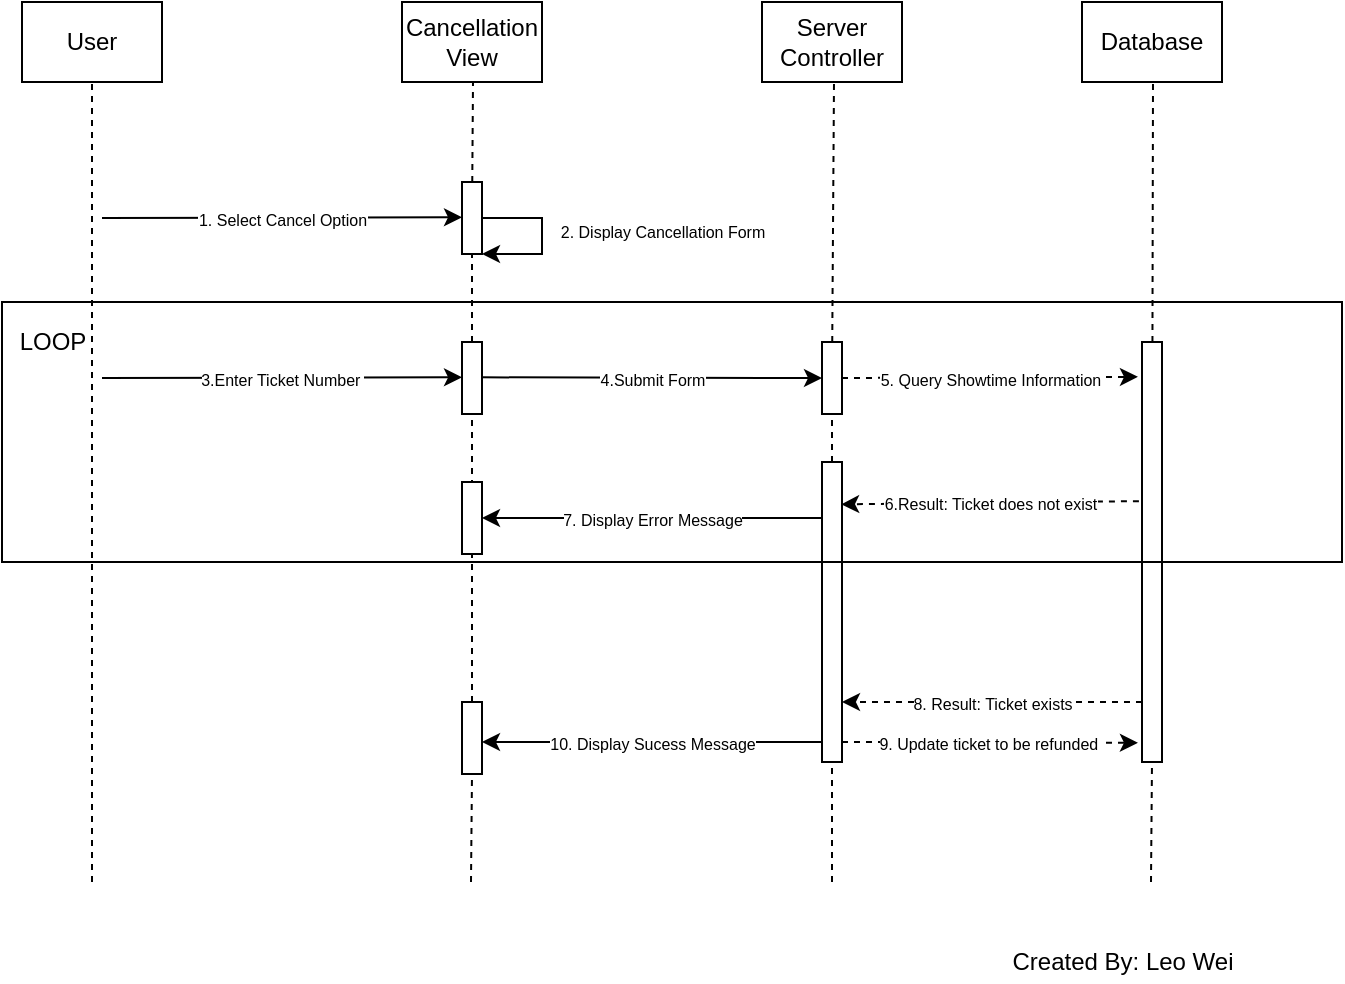 <mxfile>
    <diagram id="6wMht5VaFnym7jWv0Ua-" name="Page-1">
        <mxGraphModel dx="878" dy="733" grid="1" gridSize="10" guides="0" tooltips="1" connect="1" arrows="1" fold="1" page="1" pageScale="1" pageWidth="850" pageHeight="1100" background="#ffffff" math="0" shadow="0">
            <root>
                <mxCell id="0"/>
                <mxCell id="1" parent="0"/>
                <mxCell id="3" value="User" style="rounded=0;whiteSpace=wrap;html=1;fontColor=#000000;strokeColor=#000000;fillColor=#FFFFFF;" parent="1" vertex="1">
                    <mxGeometry x="20" y="50" width="70" height="40" as="geometry"/>
                </mxCell>
                <mxCell id="5" value="Cancellation View" style="rounded=0;whiteSpace=wrap;html=1;fontColor=#000000;strokeColor=#000000;fillColor=#FFFFFF;" parent="1" vertex="1">
                    <mxGeometry x="210" y="50" width="70" height="40" as="geometry"/>
                </mxCell>
                <mxCell id="6" value="" style="endArrow=none;dashed=1;html=1;fontColor=#000000;strokeColor=#000000;entryX=0.5;entryY=1;entryDx=0;entryDy=0;startArrow=none;" parent="1" source="17" edge="1">
                    <mxGeometry width="50" height="50" relative="1" as="geometry">
                        <mxPoint x="244.5" y="490" as="sourcePoint"/>
                        <mxPoint x="245.5" y="90" as="targetPoint"/>
                    </mxGeometry>
                </mxCell>
                <mxCell id="7" value="Server Controller" style="rounded=0;whiteSpace=wrap;html=1;fontColor=#000000;strokeColor=#000000;fillColor=#FFFFFF;" parent="1" vertex="1">
                    <mxGeometry x="390" y="50" width="70" height="40" as="geometry"/>
                </mxCell>
                <mxCell id="8" value="" style="endArrow=none;dashed=1;html=1;fontColor=#000000;strokeColor=#000000;entryX=0.5;entryY=1;entryDx=0;entryDy=0;startArrow=none;" parent="1" source="30" edge="1">
                    <mxGeometry width="50" height="50" relative="1" as="geometry">
                        <mxPoint x="425" y="490" as="sourcePoint"/>
                        <mxPoint x="426" y="90" as="targetPoint"/>
                    </mxGeometry>
                </mxCell>
                <mxCell id="9" value="Database" style="rounded=0;whiteSpace=wrap;html=1;fontColor=#000000;strokeColor=#000000;fillColor=#FFFFFF;" parent="1" vertex="1">
                    <mxGeometry x="550" y="50" width="70" height="40" as="geometry"/>
                </mxCell>
                <mxCell id="10" value="" style="endArrow=none;dashed=1;html=1;fontColor=#000000;strokeColor=#000000;entryX=0.5;entryY=1;entryDx=0;entryDy=0;startArrow=none;" parent="1" source="33" edge="1">
                    <mxGeometry width="50" height="50" relative="1" as="geometry">
                        <mxPoint x="584.5" y="490" as="sourcePoint"/>
                        <mxPoint x="585.5" y="90" as="targetPoint"/>
                    </mxGeometry>
                </mxCell>
                <mxCell id="13" value="" style="endArrow=none;dashed=1;html=1;fontColor=#000000;strokeColor=#000000;entryX=0.5;entryY=1;entryDx=0;entryDy=0;" parent="1" target="3" edge="1">
                    <mxGeometry width="50" height="50" relative="1" as="geometry">
                        <mxPoint x="55" y="490" as="sourcePoint"/>
                        <mxPoint x="65" y="156" as="targetPoint"/>
                    </mxGeometry>
                </mxCell>
                <mxCell id="24" style="edgeStyle=none;html=1;fontColor=#000000;strokeColor=#000000;entryX=1;entryY=1;entryDx=0;entryDy=0;rounded=0;" parent="1" source="17" target="17" edge="1">
                    <mxGeometry relative="1" as="geometry">
                        <mxPoint x="245" y="190" as="targetPoint"/>
                        <Array as="points">
                            <mxPoint x="280" y="158"/>
                            <mxPoint x="280" y="176"/>
                        </Array>
                    </mxGeometry>
                </mxCell>
                <mxCell id="25" value="&lt;span style=&quot;&quot;&gt;&lt;font style=&quot;font-size: 8px&quot;&gt;2. Display Cancellation Form&lt;/font&gt;&lt;br&gt;&lt;/span&gt;" style="edgeLabel;html=1;align=center;verticalAlign=middle;resizable=0;points=[];fontColor=#000000;spacing=0;labelBackgroundColor=none;" parent="24" vertex="1" connectable="0">
                    <mxGeometry x="-0.081" y="-2" relative="1" as="geometry">
                        <mxPoint x="62" as="offset"/>
                    </mxGeometry>
                </mxCell>
                <mxCell id="17" value="" style="rounded=0;whiteSpace=wrap;html=1;fontColor=#000000;strokeColor=#000000;fillColor=#FFFFFF;" parent="1" vertex="1">
                    <mxGeometry x="240" y="140" width="10" height="36" as="geometry"/>
                </mxCell>
                <mxCell id="18" value="" style="endArrow=none;dashed=1;html=1;fontColor=#000000;strokeColor=#000000;entryX=0.5;entryY=1;entryDx=0;entryDy=0;startArrow=none;" parent="1" source="46" target="17" edge="1">
                    <mxGeometry width="50" height="50" relative="1" as="geometry">
                        <mxPoint x="244.5" y="490" as="sourcePoint"/>
                        <mxPoint x="245.5" y="90" as="targetPoint"/>
                    </mxGeometry>
                </mxCell>
                <mxCell id="23" value="&lt;font style=&quot;font-size: 8px&quot;&gt;1. Select Cancel Option&lt;/font&gt;" style="endArrow=classic;html=1;labelBackgroundColor=#FFFFFF;fontColor=#000000;strokeColor=#000000;entryX=0;entryY=0;entryDx=0;entryDy=0;" parent="1" edge="1">
                    <mxGeometry width="50" height="50" relative="1" as="geometry">
                        <mxPoint x="60" y="158" as="sourcePoint"/>
                        <mxPoint x="240" y="157.64" as="targetPoint"/>
                        <mxPoint as="offset"/>
                    </mxGeometry>
                </mxCell>
                <mxCell id="26" value="&lt;font style=&quot;font-size: 8px&quot;&gt;3.Enter Ticket Number&amp;nbsp;&lt;/font&gt;" style="endArrow=classic;html=1;labelBackgroundColor=#FFFFFF;fontColor=#000000;strokeColor=#000000;entryX=0;entryY=0;entryDx=0;entryDy=0;" parent="1" edge="1">
                    <mxGeometry width="50" height="50" relative="1" as="geometry">
                        <mxPoint x="60" y="238.02" as="sourcePoint"/>
                        <mxPoint x="240" y="237.66" as="targetPoint"/>
                        <mxPoint as="offset"/>
                    </mxGeometry>
                </mxCell>
                <mxCell id="28" value="" style="rounded=0;whiteSpace=wrap;html=1;fontColor=#000000;strokeColor=#000000;fillColor=#FFFFFF;" parent="1" vertex="1">
                    <mxGeometry x="240" y="220" width="10" height="36" as="geometry"/>
                </mxCell>
                <mxCell id="29" value="&lt;font style=&quot;font-size: 8px&quot;&gt;4.Submit Form&lt;/font&gt;" style="endArrow=classic;html=1;labelBackgroundColor=#FFFFFF;fontColor=#000000;strokeColor=#000000;entryX=0;entryY=0.5;entryDx=0;entryDy=0;" parent="1" target="30" edge="1">
                    <mxGeometry width="50" height="50" relative="1" as="geometry">
                        <mxPoint x="250" y="237.66" as="sourcePoint"/>
                        <mxPoint x="390" y="237.66" as="targetPoint"/>
                        <mxPoint as="offset"/>
                    </mxGeometry>
                </mxCell>
                <mxCell id="30" value="" style="rounded=0;whiteSpace=wrap;html=1;fontColor=#000000;strokeColor=#000000;fillColor=#FFFFFF;" parent="1" vertex="1">
                    <mxGeometry x="420" y="220" width="10" height="36" as="geometry"/>
                </mxCell>
                <mxCell id="31" value="" style="endArrow=none;dashed=1;html=1;fontColor=#000000;strokeColor=#000000;entryX=0.5;entryY=1;entryDx=0;entryDy=0;startArrow=none;" parent="1" source="36" target="30" edge="1">
                    <mxGeometry width="50" height="50" relative="1" as="geometry">
                        <mxPoint x="425" y="490" as="sourcePoint"/>
                        <mxPoint x="426" y="90" as="targetPoint"/>
                    </mxGeometry>
                </mxCell>
                <mxCell id="32" value="&lt;font style=&quot;font-size: 8px&quot;&gt;5. Query Showtime Information&lt;/font&gt;" style="endArrow=classic;html=1;labelBackgroundColor=#FFFFFF;fontColor=#000000;strokeColor=#000000;entryX=-0.203;entryY=0.083;entryDx=0;entryDy=0;dashed=1;entryPerimeter=0;" parent="1" target="33" edge="1">
                    <mxGeometry width="50" height="50" relative="1" as="geometry">
                        <mxPoint x="430" y="238" as="sourcePoint"/>
                        <mxPoint x="570" y="240" as="targetPoint"/>
                        <mxPoint as="offset"/>
                    </mxGeometry>
                </mxCell>
                <mxCell id="33" value="" style="rounded=0;whiteSpace=wrap;html=1;fontColor=#000000;strokeColor=#000000;fillColor=#FFFFFF;" parent="1" vertex="1">
                    <mxGeometry x="580" y="220" width="10" height="210" as="geometry"/>
                </mxCell>
                <mxCell id="34" value="" style="endArrow=none;dashed=1;html=1;fontColor=#000000;strokeColor=#000000;entryX=0.5;entryY=1;entryDx=0;entryDy=0;" parent="1" target="33" edge="1">
                    <mxGeometry width="50" height="50" relative="1" as="geometry">
                        <mxPoint x="584.5" y="490.0" as="sourcePoint"/>
                        <mxPoint x="585.5" y="90" as="targetPoint"/>
                    </mxGeometry>
                </mxCell>
                <mxCell id="36" value="" style="rounded=0;whiteSpace=wrap;html=1;fontColor=#000000;strokeColor=#000000;fillColor=#FFFFFF;" parent="1" vertex="1">
                    <mxGeometry x="420" y="280" width="10" height="150" as="geometry"/>
                </mxCell>
                <mxCell id="37" value="" style="endArrow=none;dashed=1;html=1;fontColor=#000000;strokeColor=#000000;entryX=0.5;entryY=1;entryDx=0;entryDy=0;" parent="1" target="36" edge="1">
                    <mxGeometry width="50" height="50" relative="1" as="geometry">
                        <mxPoint x="425" y="490" as="sourcePoint"/>
                        <mxPoint x="425" y="256" as="targetPoint"/>
                    </mxGeometry>
                </mxCell>
                <mxCell id="38" value="&lt;span style=&quot;font-size: 8px&quot;&gt;6.Result: Ticket does not exist&lt;/span&gt;" style="endArrow=classic;html=1;labelBackgroundColor=#FFFFFF;fontColor=#000000;strokeColor=#000000;entryX=0.957;entryY=0.141;entryDx=0;entryDy=0;dashed=1;entryPerimeter=0;exitX=-0.154;exitY=0.379;exitDx=0;exitDy=0;exitPerimeter=0;" parent="1" source="33" target="36" edge="1">
                    <mxGeometry width="50" height="50" relative="1" as="geometry">
                        <mxPoint x="440" y="320.57" as="sourcePoint"/>
                        <mxPoint x="587.97" y="320.0" as="targetPoint"/>
                        <mxPoint as="offset"/>
                    </mxGeometry>
                </mxCell>
                <mxCell id="39" value="" style="rounded=0;whiteSpace=wrap;html=1;strokeColor=default;fillColor=none;" parent="1" vertex="1">
                    <mxGeometry x="10" y="200" width="670" height="130" as="geometry"/>
                </mxCell>
                <mxCell id="40" value="LOOP" style="text;html=1;align=center;verticalAlign=middle;resizable=0;points=[];autosize=1;strokeColor=none;fillColor=none;fontColor=#000000;" parent="1" vertex="1">
                    <mxGeometry x="10" y="210" width="50" height="20" as="geometry"/>
                </mxCell>
                <mxCell id="41" value="" style="rounded=0;whiteSpace=wrap;html=1;fontColor=#000000;strokeColor=#000000;fillColor=#FFFFFF;" parent="1" vertex="1">
                    <mxGeometry x="240" y="290" width="10" height="36" as="geometry"/>
                </mxCell>
                <mxCell id="45" value="&lt;font style=&quot;font-size: 8px&quot;&gt;7. Display Error Message&lt;/font&gt;" style="endArrow=classic;html=1;labelBackgroundColor=#FFFFFF;fontColor=#000000;strokeColor=#000000;entryX=1;entryY=0.5;entryDx=0;entryDy=0;exitX=0;exitY=0.187;exitDx=0;exitDy=0;exitPerimeter=0;" parent="1" source="36" target="41" edge="1">
                    <mxGeometry width="50" height="50" relative="1" as="geometry">
                        <mxPoint x="260" y="370.0" as="sourcePoint"/>
                        <mxPoint x="430" y="370.34" as="targetPoint"/>
                        <mxPoint as="offset"/>
                    </mxGeometry>
                </mxCell>
                <mxCell id="46" value="" style="rounded=0;whiteSpace=wrap;html=1;fontColor=#000000;strokeColor=#000000;fillColor=#FFFFFF;" parent="1" vertex="1">
                    <mxGeometry x="240" y="400" width="10" height="36" as="geometry"/>
                </mxCell>
                <mxCell id="47" value="" style="endArrow=none;dashed=1;html=1;fontColor=#000000;strokeColor=#000000;entryX=0.5;entryY=1;entryDx=0;entryDy=0;" parent="1" target="46" edge="1">
                    <mxGeometry width="50" height="50" relative="1" as="geometry">
                        <mxPoint x="244.5" y="490" as="sourcePoint"/>
                        <mxPoint x="245" y="176" as="targetPoint"/>
                    </mxGeometry>
                </mxCell>
                <mxCell id="50" value="&lt;font style=&quot;font-size: 8px&quot;&gt;10. Display Sucess Message&lt;/font&gt;" style="endArrow=classic;html=1;labelBackgroundColor=#FFFFFF;fontColor=#000000;strokeColor=#000000;entryX=1;entryY=0.5;entryDx=0;entryDy=0;exitX=0;exitY=0.187;exitDx=0;exitDy=0;exitPerimeter=0;" parent="1" edge="1">
                    <mxGeometry width="50" height="50" relative="1" as="geometry">
                        <mxPoint x="420" y="420.05" as="sourcePoint"/>
                        <mxPoint x="250" y="420" as="targetPoint"/>
                        <mxPoint as="offset"/>
                    </mxGeometry>
                </mxCell>
                <mxCell id="54" value="&lt;span style=&quot;font-size: 8px&quot;&gt;8. Result: Ticket exists&lt;/span&gt;" style="endArrow=classic;html=1;labelBackgroundColor=#FFFFFF;fontColor=#000000;strokeColor=#000000;exitX=0;exitY=0.187;exitDx=0;exitDy=0;exitPerimeter=0;dashed=1;" parent="1" edge="1">
                    <mxGeometry width="50" height="50" relative="1" as="geometry">
                        <mxPoint x="580" y="400.05" as="sourcePoint"/>
                        <mxPoint x="430" y="400" as="targetPoint"/>
                        <mxPoint as="offset"/>
                    </mxGeometry>
                </mxCell>
                <mxCell id="57" value="&lt;font style=&quot;font-size: 8px&quot;&gt;9. Update ticket to be refunded&amp;nbsp;&lt;/font&gt;" style="endArrow=classic;html=1;labelBackgroundColor=#FFFFFF;fontColor=#000000;strokeColor=#000000;entryX=-0.203;entryY=0.083;entryDx=0;entryDy=0;dashed=1;entryPerimeter=0;" parent="1" edge="1">
                    <mxGeometry width="50" height="50" relative="1" as="geometry">
                        <mxPoint x="430" y="420" as="sourcePoint"/>
                        <mxPoint x="577.97" y="420.43" as="targetPoint"/>
                        <mxPoint as="offset"/>
                    </mxGeometry>
                </mxCell>
                <mxCell id="58" value="&lt;font color=&quot;#000000&quot;&gt;Created By: Leo Wei&lt;/font&gt;" style="text;html=1;align=center;verticalAlign=middle;resizable=0;points=[];autosize=1;strokeColor=none;fillColor=none;" vertex="1" parent="1">
                    <mxGeometry x="505" y="520" width="130" height="20" as="geometry"/>
                </mxCell>
            </root>
        </mxGraphModel>
    </diagram>
</mxfile>